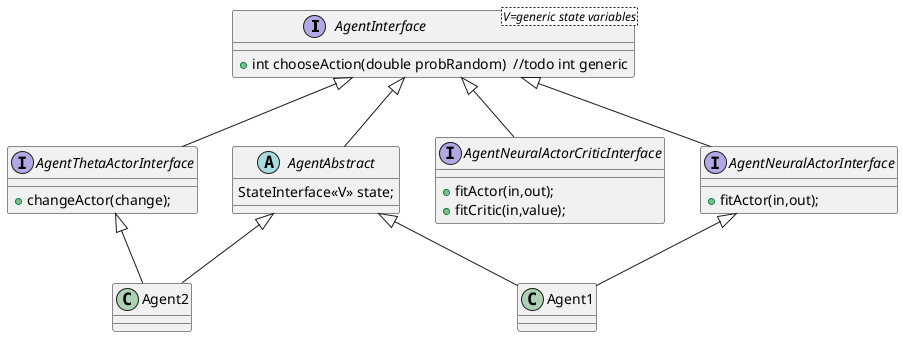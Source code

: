 @startuml
'https://plantuml.com/class-diagram

interface AgentInterface<V=generic state variables> {
+ int chooseAction(double probRandom)  //todo int generic
'/ + setState(StateInterface<<V>> state);
'/ + double readValue(StateInterface<<V>> state);  //todo needed?
}

interface AgentThetaActorInterface {
+ changeActor(change);
}

interface AgentNeuralActorInterface {
+ fitActor(in,out);
}

interface AgentNeuralActorCriticInterface {
+ fitActor(in,out);
+ fitCritic(in,value);
}

abstract class AgentAbstract {
'/    EnvironmentInterface<<V>> environment;
    StateInterface<<V>> state;
}

AgentInterface <|-- AgentAbstract
AgentInterface <|-- AgentThetaActorInterface
AgentInterface <|-- AgentNeuralActorInterface
AgentInterface <|-- AgentNeuralActorCriticInterface
AgentAbstract  <|-- Agent1
AgentAbstract  <|-- Agent2
AgentThetaActorInterface  <|-- Agent2
AgentNeuralActorInterface  <|-- Agent1

@enduml